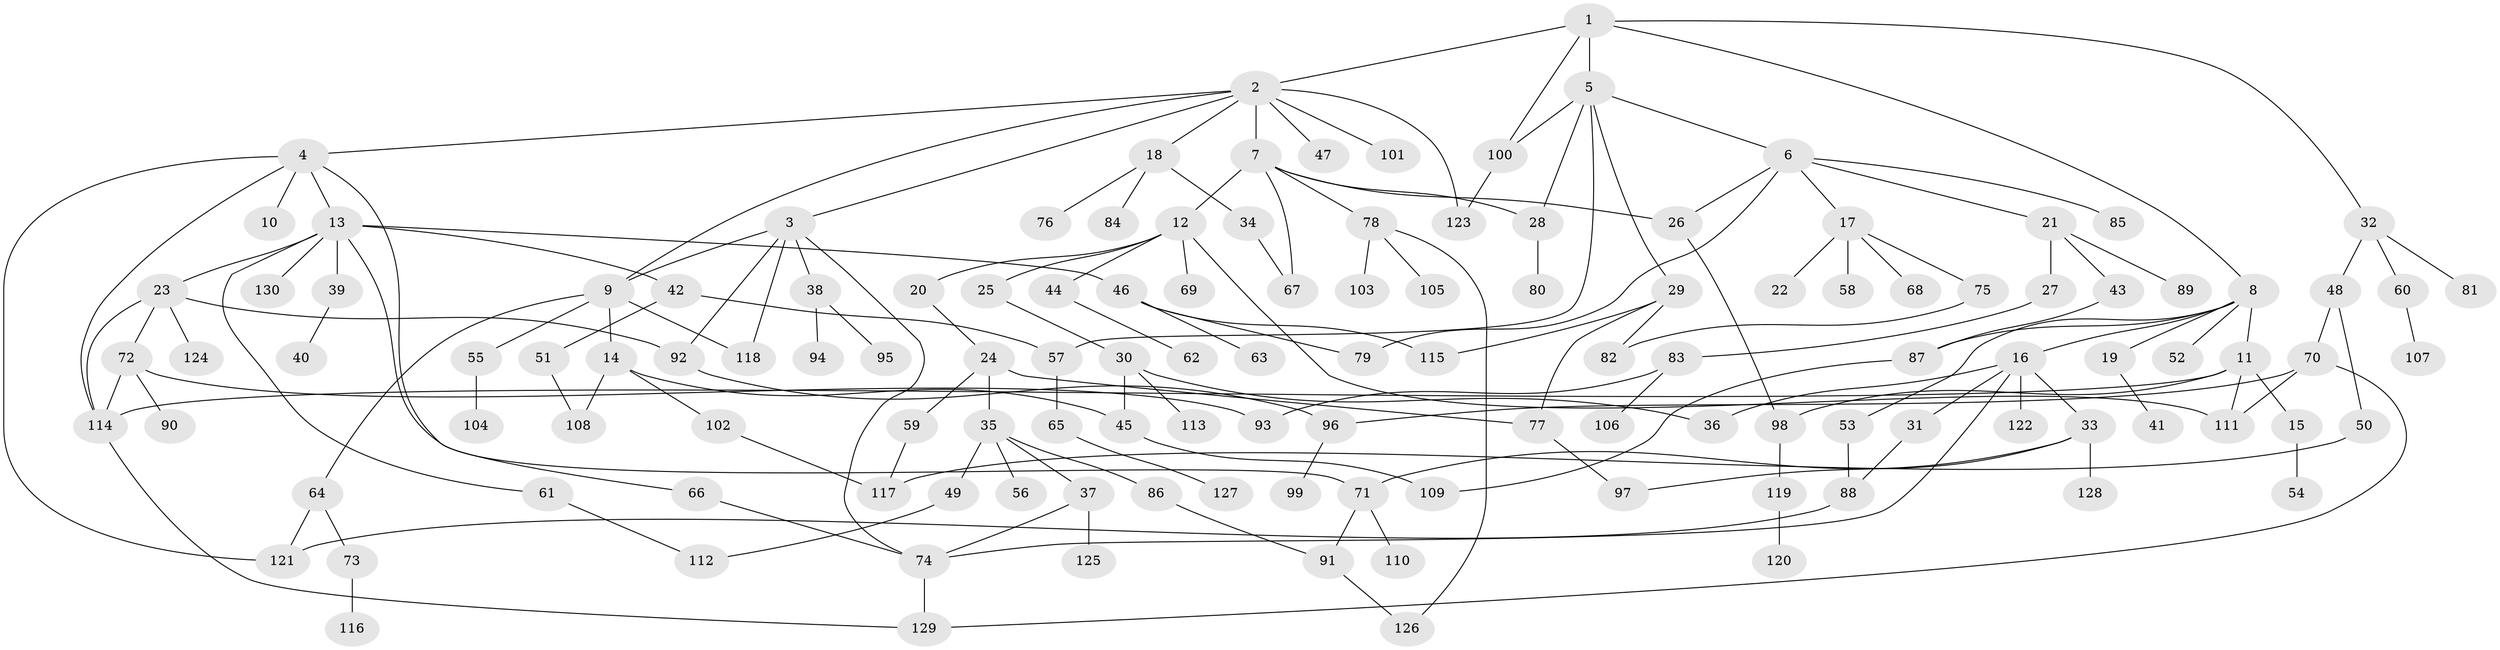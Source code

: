 // coarse degree distribution, {4: 0.225, 1: 0.175, 6: 0.075, 2: 0.15, 5: 0.125, 3: 0.15, 7: 0.1}
// Generated by graph-tools (version 1.1) at 2025/36/03/04/25 23:36:10]
// undirected, 130 vertices, 170 edges
graph export_dot {
  node [color=gray90,style=filled];
  1;
  2;
  3;
  4;
  5;
  6;
  7;
  8;
  9;
  10;
  11;
  12;
  13;
  14;
  15;
  16;
  17;
  18;
  19;
  20;
  21;
  22;
  23;
  24;
  25;
  26;
  27;
  28;
  29;
  30;
  31;
  32;
  33;
  34;
  35;
  36;
  37;
  38;
  39;
  40;
  41;
  42;
  43;
  44;
  45;
  46;
  47;
  48;
  49;
  50;
  51;
  52;
  53;
  54;
  55;
  56;
  57;
  58;
  59;
  60;
  61;
  62;
  63;
  64;
  65;
  66;
  67;
  68;
  69;
  70;
  71;
  72;
  73;
  74;
  75;
  76;
  77;
  78;
  79;
  80;
  81;
  82;
  83;
  84;
  85;
  86;
  87;
  88;
  89;
  90;
  91;
  92;
  93;
  94;
  95;
  96;
  97;
  98;
  99;
  100;
  101;
  102;
  103;
  104;
  105;
  106;
  107;
  108;
  109;
  110;
  111;
  112;
  113;
  114;
  115;
  116;
  117;
  118;
  119;
  120;
  121;
  122;
  123;
  124;
  125;
  126;
  127;
  128;
  129;
  130;
  1 -- 2;
  1 -- 5;
  1 -- 8;
  1 -- 32;
  1 -- 100;
  2 -- 3;
  2 -- 4;
  2 -- 7;
  2 -- 18;
  2 -- 47;
  2 -- 101;
  2 -- 123;
  2 -- 9;
  3 -- 9;
  3 -- 38;
  3 -- 92;
  3 -- 118;
  3 -- 74;
  4 -- 10;
  4 -- 13;
  4 -- 66;
  4 -- 114;
  4 -- 121;
  5 -- 6;
  5 -- 29;
  5 -- 57;
  5 -- 100;
  5 -- 28;
  6 -- 17;
  6 -- 21;
  6 -- 26;
  6 -- 79;
  6 -- 85;
  7 -- 12;
  7 -- 28;
  7 -- 67;
  7 -- 78;
  7 -- 26;
  8 -- 11;
  8 -- 16;
  8 -- 19;
  8 -- 52;
  8 -- 53;
  8 -- 87;
  9 -- 14;
  9 -- 55;
  9 -- 64;
  9 -- 118;
  11 -- 15;
  11 -- 98;
  11 -- 111;
  11 -- 114;
  12 -- 20;
  12 -- 25;
  12 -- 44;
  12 -- 69;
  12 -- 111;
  13 -- 23;
  13 -- 39;
  13 -- 42;
  13 -- 46;
  13 -- 61;
  13 -- 71;
  13 -- 130;
  14 -- 45;
  14 -- 102;
  14 -- 108;
  15 -- 54;
  16 -- 31;
  16 -- 33;
  16 -- 74;
  16 -- 122;
  16 -- 36;
  17 -- 22;
  17 -- 58;
  17 -- 68;
  17 -- 75;
  18 -- 34;
  18 -- 76;
  18 -- 84;
  19 -- 41;
  20 -- 24;
  21 -- 27;
  21 -- 43;
  21 -- 89;
  23 -- 72;
  23 -- 124;
  23 -- 114;
  23 -- 92;
  24 -- 35;
  24 -- 59;
  24 -- 77;
  25 -- 30;
  26 -- 98;
  27 -- 83;
  28 -- 80;
  29 -- 77;
  29 -- 82;
  29 -- 115;
  30 -- 36;
  30 -- 113;
  30 -- 45;
  31 -- 88;
  32 -- 48;
  32 -- 60;
  32 -- 81;
  33 -- 97;
  33 -- 128;
  33 -- 71;
  34 -- 67;
  35 -- 37;
  35 -- 49;
  35 -- 56;
  35 -- 86;
  37 -- 125;
  37 -- 74;
  38 -- 94;
  38 -- 95;
  39 -- 40;
  42 -- 51;
  42 -- 57;
  43 -- 87;
  44 -- 62;
  45 -- 109;
  46 -- 63;
  46 -- 115;
  46 -- 79;
  48 -- 50;
  48 -- 70;
  49 -- 112;
  50 -- 117;
  51 -- 108;
  53 -- 88;
  55 -- 104;
  57 -- 65;
  59 -- 117;
  60 -- 107;
  61 -- 112;
  64 -- 73;
  64 -- 121;
  65 -- 127;
  66 -- 74;
  70 -- 129;
  70 -- 96;
  70 -- 111;
  71 -- 110;
  71 -- 91;
  72 -- 90;
  72 -- 114;
  72 -- 93;
  73 -- 116;
  74 -- 129;
  75 -- 82;
  77 -- 97;
  78 -- 103;
  78 -- 105;
  78 -- 126;
  83 -- 93;
  83 -- 106;
  86 -- 91;
  87 -- 109;
  88 -- 121;
  91 -- 126;
  92 -- 96;
  96 -- 99;
  98 -- 119;
  100 -- 123;
  102 -- 117;
  114 -- 129;
  119 -- 120;
}
